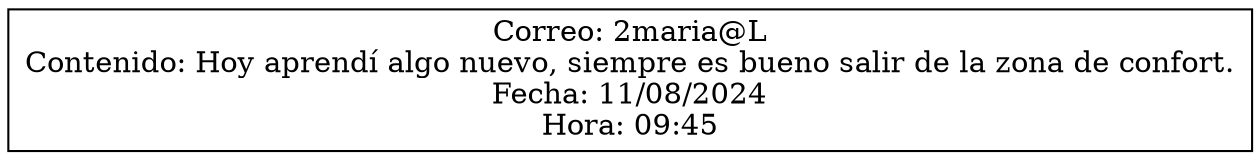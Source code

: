 digraph G {
    node [shape=record];
    rankdir=LR;
    node0 [label="{Correo: 2maria@L\nContenido: Hoy aprendí algo nuevo, siempre es bueno salir de la zona de confort.\nFecha: 11/08/2024\nHora: 09:45}"];
}
